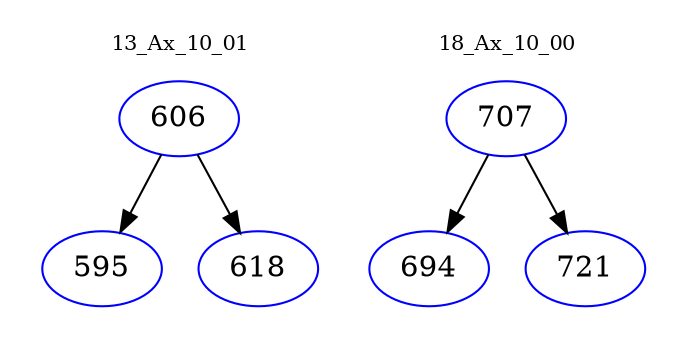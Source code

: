 digraph{
subgraph cluster_0 {
color = white
label = "13_Ax_10_01";
fontsize=10;
T0_606 [label="606", color="blue"]
T0_606 -> T0_595 [color="black"]
T0_595 [label="595", color="blue"]
T0_606 -> T0_618 [color="black"]
T0_618 [label="618", color="blue"]
}
subgraph cluster_1 {
color = white
label = "18_Ax_10_00";
fontsize=10;
T1_707 [label="707", color="blue"]
T1_707 -> T1_694 [color="black"]
T1_694 [label="694", color="blue"]
T1_707 -> T1_721 [color="black"]
T1_721 [label="721", color="blue"]
}
}
